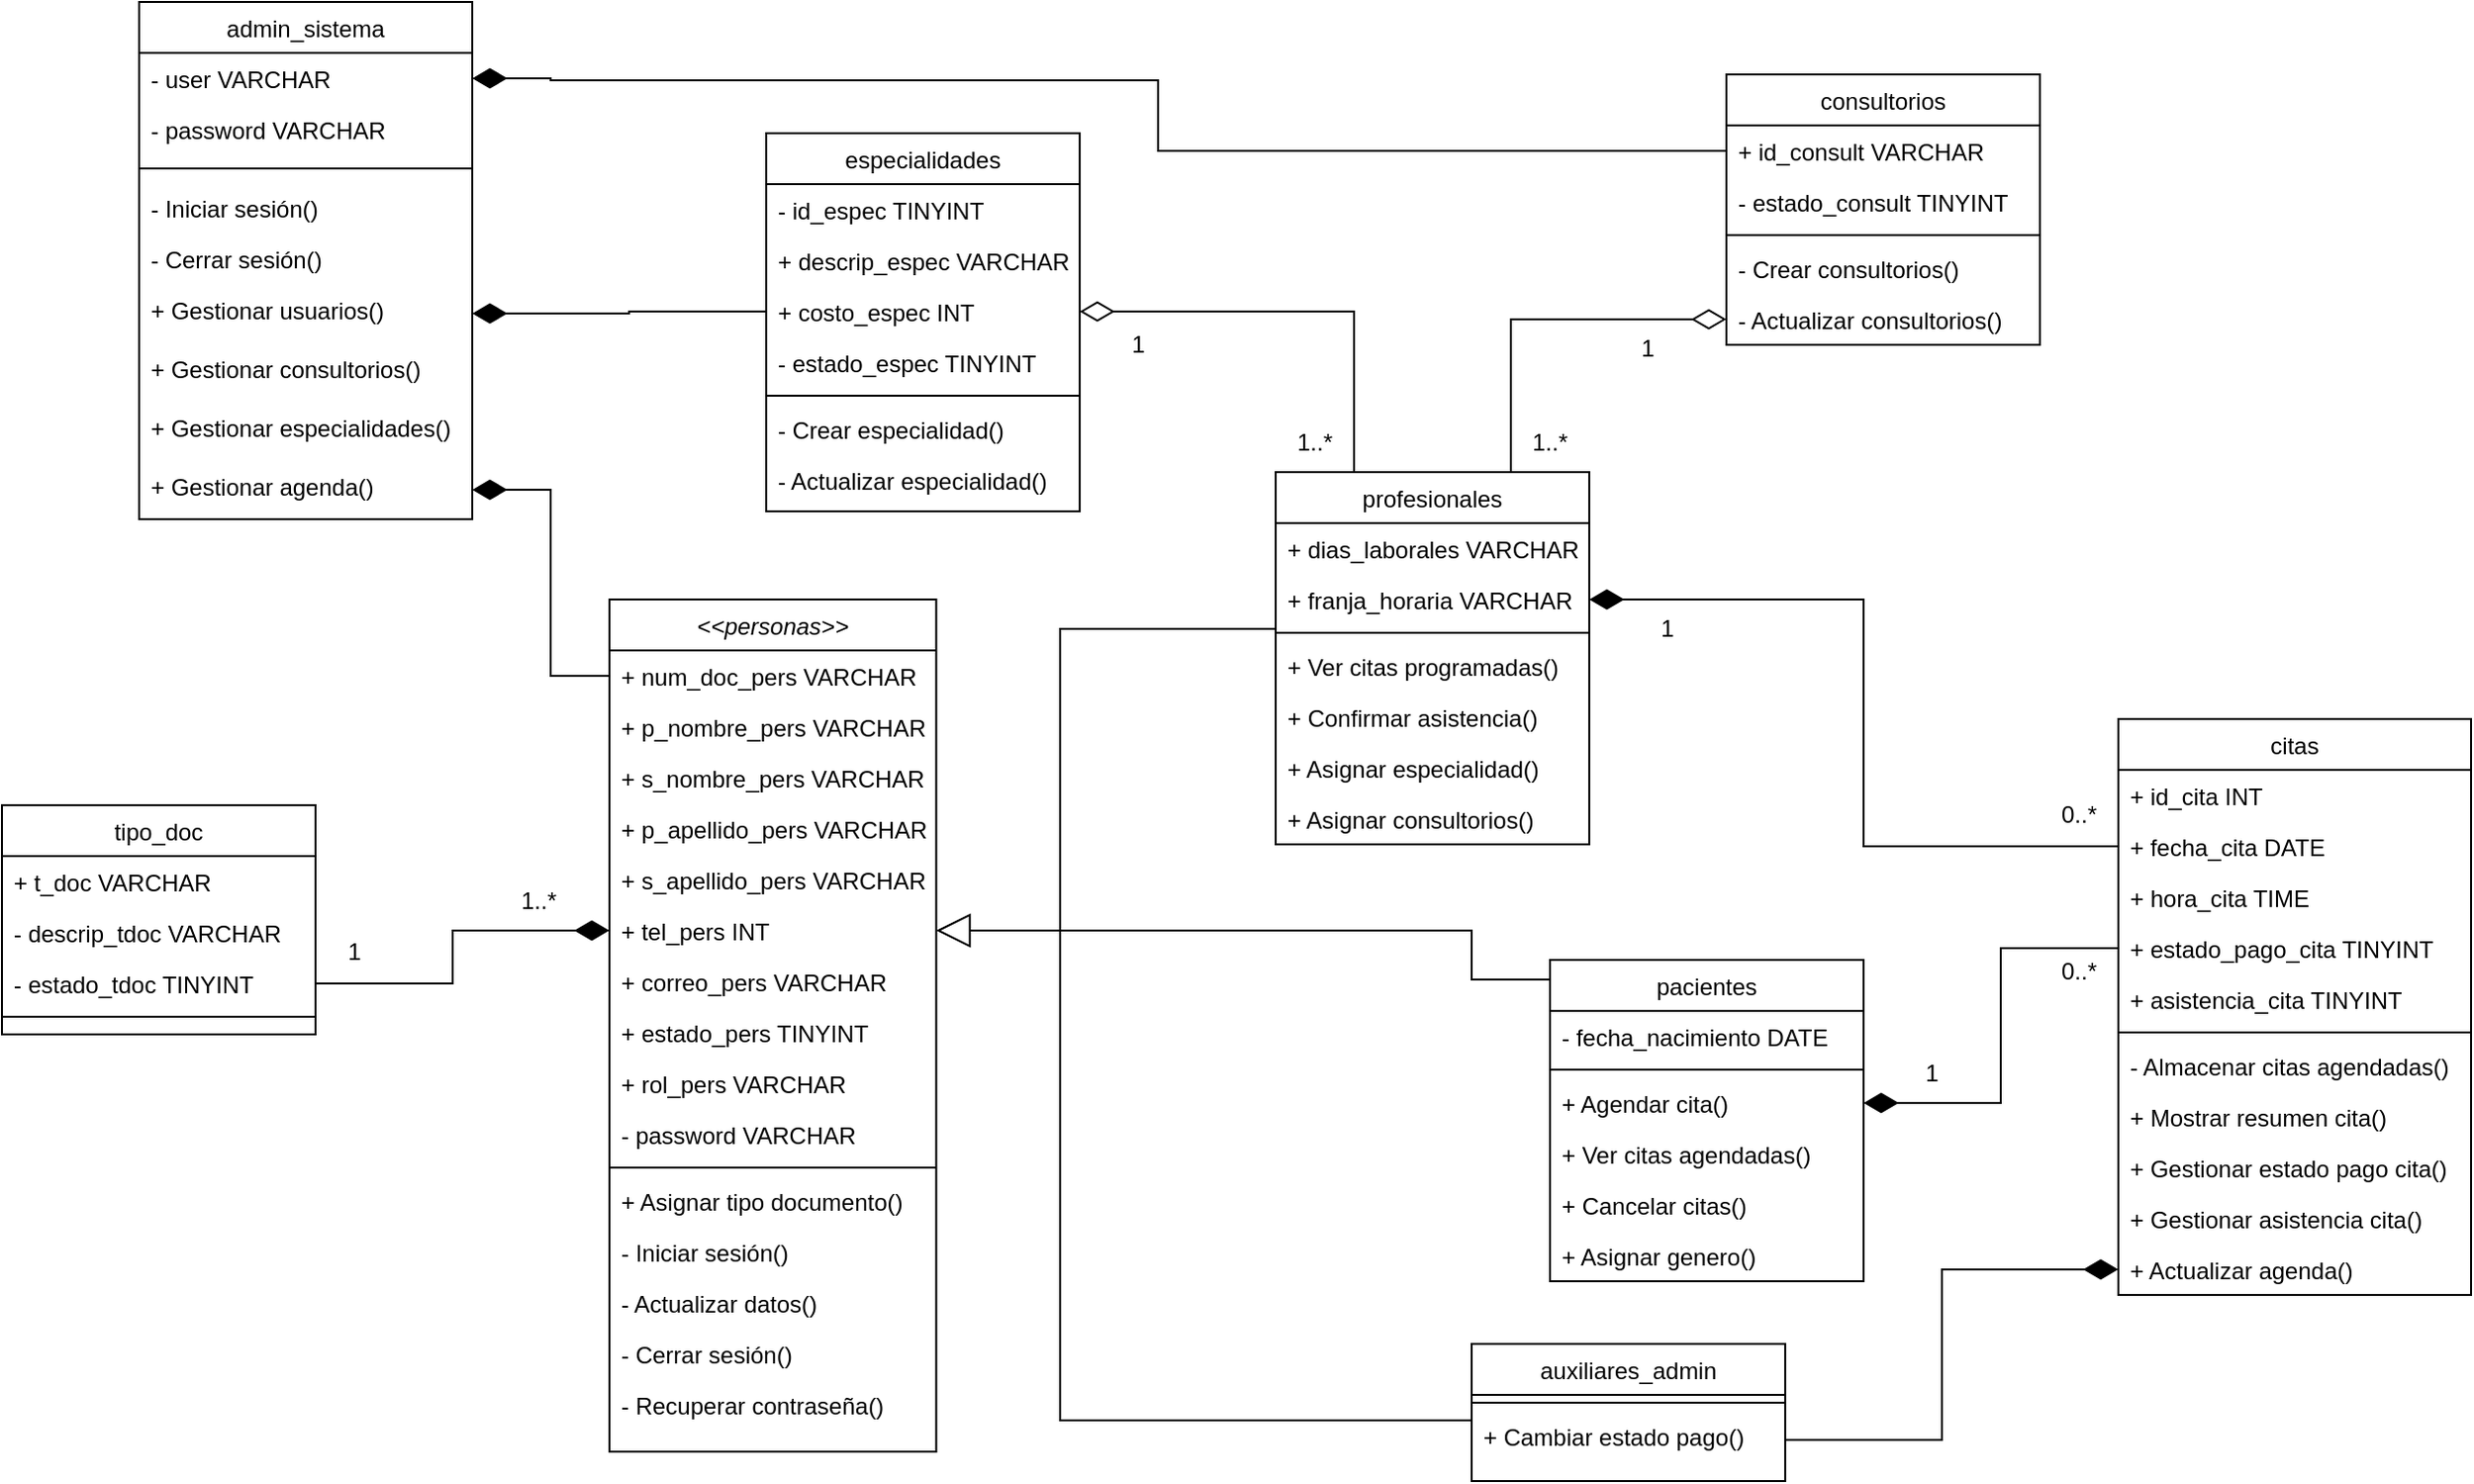 <mxfile version="17.4.0" type="device"><diagram id="C5RBs43oDa-KdzZeNtuy" name="Diagrama_Clases"><mxGraphModel dx="2713" dy="749" grid="1" gridSize="10" guides="1" tooltips="1" connect="1" arrows="1" fold="1" page="1" pageScale="1" pageWidth="827" pageHeight="1169" math="0" shadow="0"><root><mxCell id="WIyWlLk6GJQsqaUBKTNV-0"/><mxCell id="WIyWlLk6GJQsqaUBKTNV-1" parent="WIyWlLk6GJQsqaUBKTNV-0"/><mxCell id="EftPhWsuZxJrPPr9dS49-2" value="profesionales" style="swimlane;fontStyle=0;align=center;verticalAlign=top;childLayout=stackLayout;horizontal=1;startSize=26;horizontalStack=0;resizeParent=1;resizeLast=0;collapsible=1;marginBottom=0;rounded=0;shadow=0;strokeWidth=1;" parent="WIyWlLk6GJQsqaUBKTNV-1" vertex="1"><mxGeometry x="60" y="430" width="160" height="190" as="geometry"><mxRectangle x="230" y="140" width="160" height="26" as="alternateBounds"/></mxGeometry></mxCell><mxCell id="EftPhWsuZxJrPPr9dS49-3" value="+ dias_laborales VARCHAR" style="text;align=left;verticalAlign=top;spacingLeft=4;spacingRight=4;overflow=hidden;rotatable=0;points=[[0,0.5],[1,0.5]];portConstraint=eastwest;" parent="EftPhWsuZxJrPPr9dS49-2" vertex="1"><mxGeometry y="26" width="160" height="26" as="geometry"/></mxCell><mxCell id="EftPhWsuZxJrPPr9dS49-4" value="+ franja_horaria VARCHAR" style="text;align=left;verticalAlign=top;spacingLeft=4;spacingRight=4;overflow=hidden;rotatable=0;points=[[0,0.5],[1,0.5]];portConstraint=eastwest;rounded=0;shadow=0;html=0;" parent="EftPhWsuZxJrPPr9dS49-2" vertex="1"><mxGeometry y="52" width="160" height="26" as="geometry"/></mxCell><mxCell id="EftPhWsuZxJrPPr9dS49-5" value="" style="line;html=1;strokeWidth=1;align=left;verticalAlign=middle;spacingTop=-1;spacingLeft=3;spacingRight=3;rotatable=0;labelPosition=right;points=[];portConstraint=eastwest;" parent="EftPhWsuZxJrPPr9dS49-2" vertex="1"><mxGeometry y="78" width="160" height="8" as="geometry"/></mxCell><mxCell id="EftPhWsuZxJrPPr9dS49-6" value="+ Ver citas programadas()" style="text;align=left;verticalAlign=top;spacingLeft=4;spacingRight=4;overflow=hidden;rotatable=0;points=[[0,0.5],[1,0.5]];portConstraint=eastwest;" parent="EftPhWsuZxJrPPr9dS49-2" vertex="1"><mxGeometry y="86" width="160" height="26" as="geometry"/></mxCell><mxCell id="EftPhWsuZxJrPPr9dS49-7" value="+ Confirmar asistencia()" style="text;align=left;verticalAlign=top;spacingLeft=4;spacingRight=4;overflow=hidden;rotatable=0;points=[[0,0.5],[1,0.5]];portConstraint=eastwest;" parent="EftPhWsuZxJrPPr9dS49-2" vertex="1"><mxGeometry y="112" width="160" height="26" as="geometry"/></mxCell><mxCell id="93Tw1x10TC9zvdR7cR25-2" value="+ Asignar especialidad()" style="text;align=left;verticalAlign=top;spacingLeft=4;spacingRight=4;overflow=hidden;rotatable=0;points=[[0,0.5],[1,0.5]];portConstraint=eastwest;fontStyle=0" parent="EftPhWsuZxJrPPr9dS49-2" vertex="1"><mxGeometry y="138" width="160" height="26" as="geometry"/></mxCell><mxCell id="93Tw1x10TC9zvdR7cR25-24" value="+ Asignar consultorios()" style="text;align=left;verticalAlign=top;spacingLeft=4;spacingRight=4;overflow=hidden;rotatable=0;points=[[0,0.5],[1,0.5]];portConstraint=eastwest;fontStyle=0" parent="EftPhWsuZxJrPPr9dS49-2" vertex="1"><mxGeometry y="164" width="160" height="26" as="geometry"/></mxCell><mxCell id="EftPhWsuZxJrPPr9dS49-20" value="citas" style="swimlane;fontStyle=0;align=center;verticalAlign=top;childLayout=stackLayout;horizontal=1;startSize=26;horizontalStack=0;resizeParent=1;resizeLast=0;collapsible=1;marginBottom=0;rounded=0;shadow=0;strokeWidth=1;" parent="WIyWlLk6GJQsqaUBKTNV-1" vertex="1"><mxGeometry x="490" y="556" width="180" height="294" as="geometry"><mxRectangle x="550" y="140" width="160" height="26" as="alternateBounds"/></mxGeometry></mxCell><mxCell id="EftPhWsuZxJrPPr9dS49-21" value="+ id_cita INT" style="text;align=left;verticalAlign=top;spacingLeft=4;spacingRight=4;overflow=hidden;rotatable=0;points=[[0,0.5],[1,0.5]];portConstraint=eastwest;" parent="EftPhWsuZxJrPPr9dS49-20" vertex="1"><mxGeometry y="26" width="180" height="26" as="geometry"/></mxCell><mxCell id="EftPhWsuZxJrPPr9dS49-22" value="+ fecha_cita DATE" style="text;align=left;verticalAlign=top;spacingLeft=4;spacingRight=4;overflow=hidden;rotatable=0;points=[[0,0.5],[1,0.5]];portConstraint=eastwest;rounded=0;shadow=0;html=0;" parent="EftPhWsuZxJrPPr9dS49-20" vertex="1"><mxGeometry y="52" width="180" height="26" as="geometry"/></mxCell><mxCell id="EftPhWsuZxJrPPr9dS49-23" value="+ hora_cita TIME" style="text;align=left;verticalAlign=top;spacingLeft=4;spacingRight=4;overflow=hidden;rotatable=0;points=[[0,0.5],[1,0.5]];portConstraint=eastwest;rounded=0;shadow=0;html=0;" parent="EftPhWsuZxJrPPr9dS49-20" vertex="1"><mxGeometry y="78" width="180" height="26" as="geometry"/></mxCell><mxCell id="EftPhWsuZxJrPPr9dS49-24" value="+ estado_pago_cita TINYINT" style="text;align=left;verticalAlign=top;spacingLeft=4;spacingRight=4;overflow=hidden;rotatable=0;points=[[0,0.5],[1,0.5]];portConstraint=eastwest;rounded=0;shadow=0;html=0;" parent="EftPhWsuZxJrPPr9dS49-20" vertex="1"><mxGeometry y="104" width="180" height="26" as="geometry"/></mxCell><mxCell id="EftPhWsuZxJrPPr9dS49-25" value="+ asistencia_cita TINYINT" style="text;align=left;verticalAlign=top;spacingLeft=4;spacingRight=4;overflow=hidden;rotatable=0;points=[[0,0.5],[1,0.5]];portConstraint=eastwest;rounded=0;shadow=0;html=0;" parent="EftPhWsuZxJrPPr9dS49-20" vertex="1"><mxGeometry y="130" width="180" height="26" as="geometry"/></mxCell><mxCell id="EftPhWsuZxJrPPr9dS49-26" value="" style="line;html=1;strokeWidth=1;align=left;verticalAlign=middle;spacingTop=-1;spacingLeft=3;spacingRight=3;rotatable=0;labelPosition=right;points=[];portConstraint=eastwest;" parent="EftPhWsuZxJrPPr9dS49-20" vertex="1"><mxGeometry y="156" width="180" height="8" as="geometry"/></mxCell><mxCell id="93Tw1x10TC9zvdR7cR25-29" value="- Almacenar citas agendadas()" style="text;align=left;verticalAlign=top;spacingLeft=4;spacingRight=4;overflow=hidden;rotatable=0;points=[[0,0.5],[1,0.5]];portConstraint=eastwest;" parent="EftPhWsuZxJrPPr9dS49-20" vertex="1"><mxGeometry y="164" width="180" height="26" as="geometry"/></mxCell><mxCell id="EftPhWsuZxJrPPr9dS49-27" value="+ Mostrar resumen cita()" style="text;align=left;verticalAlign=top;spacingLeft=4;spacingRight=4;overflow=hidden;rotatable=0;points=[[0,0.5],[1,0.5]];portConstraint=eastwest;" parent="EftPhWsuZxJrPPr9dS49-20" vertex="1"><mxGeometry y="190" width="180" height="26" as="geometry"/></mxCell><mxCell id="EftPhWsuZxJrPPr9dS49-28" value="+ Gestionar estado pago cita()" style="text;align=left;verticalAlign=top;spacingLeft=4;spacingRight=4;overflow=hidden;rotatable=0;points=[[0,0.5],[1,0.5]];portConstraint=eastwest;" parent="EftPhWsuZxJrPPr9dS49-20" vertex="1"><mxGeometry y="216" width="180" height="26" as="geometry"/></mxCell><mxCell id="EftPhWsuZxJrPPr9dS49-29" value="+ Gestionar asistencia cita()" style="text;align=left;verticalAlign=top;spacingLeft=4;spacingRight=4;overflow=hidden;rotatable=0;points=[[0,0.5],[1,0.5]];portConstraint=eastwest;" parent="EftPhWsuZxJrPPr9dS49-20" vertex="1"><mxGeometry y="242" width="180" height="26" as="geometry"/></mxCell><mxCell id="EftPhWsuZxJrPPr9dS49-30" value="+ Actualizar agenda()" style="text;align=left;verticalAlign=top;spacingLeft=4;spacingRight=4;overflow=hidden;rotatable=0;points=[[0,0.5],[1,0.5]];portConstraint=eastwest;" parent="EftPhWsuZxJrPPr9dS49-20" vertex="1"><mxGeometry y="268" width="180" height="26" as="geometry"/></mxCell><mxCell id="EftPhWsuZxJrPPr9dS49-31" value="pacientes" style="swimlane;fontStyle=0;align=center;verticalAlign=top;childLayout=stackLayout;horizontal=1;startSize=26;horizontalStack=0;resizeParent=1;resizeLast=0;collapsible=1;marginBottom=0;rounded=0;shadow=0;strokeWidth=1;" parent="WIyWlLk6GJQsqaUBKTNV-1" vertex="1"><mxGeometry x="200" y="679" width="160" height="164" as="geometry"><mxRectangle x="230" y="140" width="160" height="26" as="alternateBounds"/></mxGeometry></mxCell><mxCell id="EftPhWsuZxJrPPr9dS49-32" value="- fecha_nacimiento DATE" style="text;align=left;verticalAlign=top;spacingLeft=4;spacingRight=4;overflow=hidden;rotatable=0;points=[[0,0.5],[1,0.5]];portConstraint=eastwest;" parent="EftPhWsuZxJrPPr9dS49-31" vertex="1"><mxGeometry y="26" width="160" height="26" as="geometry"/></mxCell><mxCell id="EftPhWsuZxJrPPr9dS49-33" value="" style="line;html=1;strokeWidth=1;align=left;verticalAlign=middle;spacingTop=-1;spacingLeft=3;spacingRight=3;rotatable=0;labelPosition=right;points=[];portConstraint=eastwest;" parent="EftPhWsuZxJrPPr9dS49-31" vertex="1"><mxGeometry y="52" width="160" height="8" as="geometry"/></mxCell><mxCell id="EftPhWsuZxJrPPr9dS49-34" value="+ Agendar cita()" style="text;align=left;verticalAlign=top;spacingLeft=4;spacingRight=4;overflow=hidden;rotatable=0;points=[[0,0.5],[1,0.5]];portConstraint=eastwest;" parent="EftPhWsuZxJrPPr9dS49-31" vertex="1"><mxGeometry y="60" width="160" height="26" as="geometry"/></mxCell><mxCell id="EftPhWsuZxJrPPr9dS49-35" value="+ Ver citas agendadas()" style="text;align=left;verticalAlign=top;spacingLeft=4;spacingRight=4;overflow=hidden;rotatable=0;points=[[0,0.5],[1,0.5]];portConstraint=eastwest;" parent="EftPhWsuZxJrPPr9dS49-31" vertex="1"><mxGeometry y="86" width="160" height="26" as="geometry"/></mxCell><mxCell id="93Tw1x10TC9zvdR7cR25-28" value="+ Cancelar citas()" style="text;align=left;verticalAlign=top;spacingLeft=4;spacingRight=4;overflow=hidden;rotatable=0;points=[[0,0.5],[1,0.5]];portConstraint=eastwest;" parent="EftPhWsuZxJrPPr9dS49-31" vertex="1"><mxGeometry y="112" width="160" height="26" as="geometry"/></mxCell><mxCell id="EftPhWsuZxJrPPr9dS49-19" value="+ Asignar genero()" style="text;align=left;verticalAlign=top;spacingLeft=4;spacingRight=4;overflow=hidden;rotatable=0;points=[[0,0.5],[1,0.5]];portConstraint=eastwest;" parent="EftPhWsuZxJrPPr9dS49-31" vertex="1"><mxGeometry y="138" width="160" height="26" as="geometry"/></mxCell><mxCell id="EftPhWsuZxJrPPr9dS49-36" value="consultorios" style="swimlane;fontStyle=0;align=center;verticalAlign=top;childLayout=stackLayout;horizontal=1;startSize=26;horizontalStack=0;resizeParent=1;resizeLast=0;collapsible=1;marginBottom=0;rounded=0;shadow=0;strokeWidth=1;" parent="WIyWlLk6GJQsqaUBKTNV-1" vertex="1"><mxGeometry x="290" y="227" width="160" height="138" as="geometry"><mxRectangle x="230" y="140" width="160" height="26" as="alternateBounds"/></mxGeometry></mxCell><mxCell id="EftPhWsuZxJrPPr9dS49-37" value="+ id_consult VARCHAR" style="text;align=left;verticalAlign=top;spacingLeft=4;spacingRight=4;overflow=hidden;rotatable=0;points=[[0,0.5],[1,0.5]];portConstraint=eastwest;" parent="EftPhWsuZxJrPPr9dS49-36" vertex="1"><mxGeometry y="26" width="160" height="26" as="geometry"/></mxCell><mxCell id="EftPhWsuZxJrPPr9dS49-38" value="- estado_consult TINYINT" style="text;align=left;verticalAlign=top;spacingLeft=4;spacingRight=4;overflow=hidden;rotatable=0;points=[[0,0.5],[1,0.5]];portConstraint=eastwest;" parent="EftPhWsuZxJrPPr9dS49-36" vertex="1"><mxGeometry y="52" width="160" height="26" as="geometry"/></mxCell><mxCell id="EftPhWsuZxJrPPr9dS49-39" value="" style="line;html=1;strokeWidth=1;align=left;verticalAlign=middle;spacingTop=-1;spacingLeft=3;spacingRight=3;rotatable=0;labelPosition=right;points=[];portConstraint=eastwest;" parent="EftPhWsuZxJrPPr9dS49-36" vertex="1"><mxGeometry y="78" width="160" height="8" as="geometry"/></mxCell><mxCell id="EftPhWsuZxJrPPr9dS49-40" value="- Crear consultorios()" style="text;align=left;verticalAlign=top;spacingLeft=4;spacingRight=4;overflow=hidden;rotatable=0;points=[[0,0.5],[1,0.5]];portConstraint=eastwest;" parent="EftPhWsuZxJrPPr9dS49-36" vertex="1"><mxGeometry y="86" width="160" height="26" as="geometry"/></mxCell><mxCell id="EftPhWsuZxJrPPr9dS49-41" value="- Actualizar consultorios()" style="text;align=left;verticalAlign=top;spacingLeft=4;spacingRight=4;overflow=hidden;rotatable=0;points=[[0,0.5],[1,0.5]];portConstraint=eastwest;" parent="EftPhWsuZxJrPPr9dS49-36" vertex="1"><mxGeometry y="112" width="160" height="26" as="geometry"/></mxCell><mxCell id="93Tw1x10TC9zvdR7cR25-4" style="edgeStyle=orthogonalEdgeStyle;rounded=0;orthogonalLoop=1;jettySize=auto;html=1;entryX=0;entryY=0.5;entryDx=0;entryDy=0;startArrow=diamondThin;startFill=1;endArrow=none;endFill=0;startSize=15;endSize=15;sourcePerimeterSpacing=0;targetPerimeterSpacing=0;exitX=1;exitY=0.5;exitDx=0;exitDy=0;" parent="WIyWlLk6GJQsqaUBKTNV-1" source="EftPhWsuZxJrPPr9dS49-43" target="EftPhWsuZxJrPPr9dS49-37" edge="1"><mxGeometry relative="1" as="geometry"><Array as="points"><mxPoint x="-310" y="229"/><mxPoint y="230"/><mxPoint y="266"/></Array></mxGeometry></mxCell><mxCell id="EftPhWsuZxJrPPr9dS49-42" value="admin_sistema" style="swimlane;fontStyle=0;align=center;verticalAlign=top;childLayout=stackLayout;horizontal=1;startSize=26;horizontalStack=0;resizeParent=1;resizeLast=0;collapsible=1;marginBottom=0;rounded=0;shadow=0;strokeWidth=1;" parent="WIyWlLk6GJQsqaUBKTNV-1" vertex="1"><mxGeometry x="-520" y="190" width="170" height="264" as="geometry"><mxRectangle x="340" y="380" width="170" height="26" as="alternateBounds"/></mxGeometry></mxCell><mxCell id="EftPhWsuZxJrPPr9dS49-43" value="- user VARCHAR" style="text;align=left;verticalAlign=top;spacingLeft=4;spacingRight=4;overflow=hidden;rotatable=0;points=[[0,0.5],[1,0.5]];portConstraint=eastwest;" parent="EftPhWsuZxJrPPr9dS49-42" vertex="1"><mxGeometry y="26" width="170" height="26" as="geometry"/></mxCell><mxCell id="EftPhWsuZxJrPPr9dS49-44" value="- password VARCHAR" style="text;align=left;verticalAlign=top;spacingLeft=4;spacingRight=4;overflow=hidden;rotatable=0;points=[[0,0.5],[1,0.5]];portConstraint=eastwest;" parent="EftPhWsuZxJrPPr9dS49-42" vertex="1"><mxGeometry y="52" width="170" height="26" as="geometry"/></mxCell><mxCell id="EftPhWsuZxJrPPr9dS49-45" value="" style="line;html=1;strokeWidth=1;align=left;verticalAlign=middle;spacingTop=-1;spacingLeft=3;spacingRight=3;rotatable=0;labelPosition=right;points=[];portConstraint=eastwest;" parent="EftPhWsuZxJrPPr9dS49-42" vertex="1"><mxGeometry y="78" width="170" height="14" as="geometry"/></mxCell><mxCell id="93Tw1x10TC9zvdR7cR25-26" value="- Iniciar sesión()" style="text;align=left;verticalAlign=top;spacingLeft=4;spacingRight=4;overflow=hidden;rotatable=0;points=[[0,0.5],[1,0.5]];portConstraint=eastwest;" parent="EftPhWsuZxJrPPr9dS49-42" vertex="1"><mxGeometry y="92" width="170" height="26" as="geometry"/></mxCell><mxCell id="93Tw1x10TC9zvdR7cR25-27" value="- Cerrar sesión()" style="text;align=left;verticalAlign=top;spacingLeft=4;spacingRight=4;overflow=hidden;rotatable=0;points=[[0,0.5],[1,0.5]];portConstraint=eastwest;" parent="EftPhWsuZxJrPPr9dS49-42" vertex="1"><mxGeometry y="118" width="170" height="26" as="geometry"/></mxCell><mxCell id="EftPhWsuZxJrPPr9dS49-46" value="+ Gestionar usuarios()" style="text;align=left;verticalAlign=top;spacingLeft=4;spacingRight=4;overflow=hidden;rotatable=0;points=[[0,0.5],[1,0.5]];portConstraint=eastwest;" parent="EftPhWsuZxJrPPr9dS49-42" vertex="1"><mxGeometry y="144" width="170" height="30" as="geometry"/></mxCell><mxCell id="EftPhWsuZxJrPPr9dS49-47" value="+ Gestionar consultorios()" style="text;align=left;verticalAlign=top;spacingLeft=4;spacingRight=4;overflow=hidden;rotatable=0;points=[[0,0.5],[1,0.5]];portConstraint=eastwest;" parent="EftPhWsuZxJrPPr9dS49-42" vertex="1"><mxGeometry y="174" width="170" height="30" as="geometry"/></mxCell><mxCell id="EftPhWsuZxJrPPr9dS49-48" value="+ Gestionar especialidades()" style="text;align=left;verticalAlign=top;spacingLeft=4;spacingRight=4;overflow=hidden;rotatable=0;points=[[0,0.5],[1,0.5]];portConstraint=eastwest;" parent="EftPhWsuZxJrPPr9dS49-42" vertex="1"><mxGeometry y="204" width="170" height="30" as="geometry"/></mxCell><mxCell id="EftPhWsuZxJrPPr9dS49-49" value="+ Gestionar agenda()" style="text;align=left;verticalAlign=top;spacingLeft=4;spacingRight=4;overflow=hidden;rotatable=0;points=[[0,0.5],[1,0.5]];portConstraint=eastwest;" parent="EftPhWsuZxJrPPr9dS49-42" vertex="1"><mxGeometry y="234" width="170" height="30" as="geometry"/></mxCell><mxCell id="EftPhWsuZxJrPPr9dS49-50" value="&lt;&lt;personas&gt;&gt;" style="swimlane;fontStyle=2;align=center;verticalAlign=top;childLayout=stackLayout;horizontal=1;startSize=26;horizontalStack=0;resizeParent=1;resizeLast=0;collapsible=1;marginBottom=0;rounded=0;shadow=0;strokeWidth=1;" parent="WIyWlLk6GJQsqaUBKTNV-1" vertex="1"><mxGeometry x="-280" y="495" width="166.76" height="435" as="geometry"><mxRectangle x="550" y="140" width="160" height="26" as="alternateBounds"/></mxGeometry></mxCell><mxCell id="EftPhWsuZxJrPPr9dS49-51" value="+ num_doc_pers VARCHAR" style="text;align=left;verticalAlign=top;spacingLeft=4;spacingRight=4;overflow=hidden;rotatable=0;points=[[0,0.5],[1,0.5]];portConstraint=eastwest;" parent="EftPhWsuZxJrPPr9dS49-50" vertex="1"><mxGeometry y="26" width="166.76" height="26" as="geometry"/></mxCell><mxCell id="EftPhWsuZxJrPPr9dS49-52" value="+ p_nombre_pers VARCHAR" style="text;align=left;verticalAlign=top;spacingLeft=4;spacingRight=4;overflow=hidden;rotatable=0;points=[[0,0.5],[1,0.5]];portConstraint=eastwest;rounded=0;shadow=0;html=0;" parent="EftPhWsuZxJrPPr9dS49-50" vertex="1"><mxGeometry y="52" width="166.76" height="26" as="geometry"/></mxCell><mxCell id="EftPhWsuZxJrPPr9dS49-53" value="+ s_nombre_pers VARCHAR" style="text;align=left;verticalAlign=top;spacingLeft=4;spacingRight=4;overflow=hidden;rotatable=0;points=[[0,0.5],[1,0.5]];portConstraint=eastwest;rounded=0;shadow=0;html=0;" parent="EftPhWsuZxJrPPr9dS49-50" vertex="1"><mxGeometry y="78" width="166.76" height="26" as="geometry"/></mxCell><mxCell id="EftPhWsuZxJrPPr9dS49-54" value="+ p_apellido_pers VARCHAR" style="text;align=left;verticalAlign=top;spacingLeft=4;spacingRight=4;overflow=hidden;rotatable=0;points=[[0,0.5],[1,0.5]];portConstraint=eastwest;rounded=0;shadow=0;html=0;" parent="EftPhWsuZxJrPPr9dS49-50" vertex="1"><mxGeometry y="104" width="166.76" height="26" as="geometry"/></mxCell><mxCell id="EftPhWsuZxJrPPr9dS49-55" value="+ s_apellido_pers VARCHAR" style="text;align=left;verticalAlign=top;spacingLeft=4;spacingRight=4;overflow=hidden;rotatable=0;points=[[0,0.5],[1,0.5]];portConstraint=eastwest;rounded=0;shadow=0;html=0;" parent="EftPhWsuZxJrPPr9dS49-50" vertex="1"><mxGeometry y="130" width="166.76" height="26" as="geometry"/></mxCell><mxCell id="EftPhWsuZxJrPPr9dS49-56" value="+ tel_pers INT" style="text;align=left;verticalAlign=top;spacingLeft=4;spacingRight=4;overflow=hidden;rotatable=0;points=[[0,0.5],[1,0.5]];portConstraint=eastwest;rounded=0;shadow=0;html=0;" parent="EftPhWsuZxJrPPr9dS49-50" vertex="1"><mxGeometry y="156" width="166.76" height="26" as="geometry"/></mxCell><mxCell id="EftPhWsuZxJrPPr9dS49-57" value="+ correo_pers VARCHAR" style="text;align=left;verticalAlign=top;spacingLeft=4;spacingRight=4;overflow=hidden;rotatable=0;points=[[0,0.5],[1,0.5]];portConstraint=eastwest;rounded=0;shadow=0;html=0;" parent="EftPhWsuZxJrPPr9dS49-50" vertex="1"><mxGeometry y="182" width="166.76" height="26" as="geometry"/></mxCell><mxCell id="EftPhWsuZxJrPPr9dS49-58" value="+ estado_pers TINYINT" style="text;align=left;verticalAlign=top;spacingLeft=4;spacingRight=4;overflow=hidden;rotatable=0;points=[[0,0.5],[1,0.5]];portConstraint=eastwest;rounded=0;shadow=0;html=0;" parent="EftPhWsuZxJrPPr9dS49-50" vertex="1"><mxGeometry y="208" width="166.76" height="26" as="geometry"/></mxCell><mxCell id="EftPhWsuZxJrPPr9dS49-59" value="+ rol_pers VARCHAR" style="text;align=left;verticalAlign=top;spacingLeft=4;spacingRight=4;overflow=hidden;rotatable=0;points=[[0,0.5],[1,0.5]];portConstraint=eastwest;rounded=0;shadow=0;html=0;" parent="EftPhWsuZxJrPPr9dS49-50" vertex="1"><mxGeometry y="234" width="166.76" height="26" as="geometry"/></mxCell><mxCell id="EftPhWsuZxJrPPr9dS49-60" value="- password VARCHAR" style="text;align=left;verticalAlign=top;spacingLeft=4;spacingRight=4;overflow=hidden;rotatable=0;points=[[0,0.5],[1,0.5]];portConstraint=eastwest;rounded=0;shadow=0;html=0;" parent="EftPhWsuZxJrPPr9dS49-50" vertex="1"><mxGeometry y="260" width="166.76" height="26" as="geometry"/></mxCell><mxCell id="EftPhWsuZxJrPPr9dS49-61" value="" style="line;html=1;strokeWidth=1;align=left;verticalAlign=middle;spacingTop=-1;spacingLeft=3;spacingRight=3;rotatable=0;labelPosition=right;points=[];portConstraint=eastwest;" parent="EftPhWsuZxJrPPr9dS49-50" vertex="1"><mxGeometry y="286" width="166.76" height="8" as="geometry"/></mxCell><mxCell id="EftPhWsuZxJrPPr9dS49-70" value="+ Asignar tipo documento()" style="text;align=left;verticalAlign=top;spacingLeft=4;spacingRight=4;overflow=hidden;rotatable=0;points=[[0,0.5],[1,0.5]];portConstraint=eastwest;" parent="EftPhWsuZxJrPPr9dS49-50" vertex="1"><mxGeometry y="294" width="166.76" height="26" as="geometry"/></mxCell><mxCell id="EftPhWsuZxJrPPr9dS49-62" value="- Iniciar sesión()" style="text;align=left;verticalAlign=top;spacingLeft=4;spacingRight=4;overflow=hidden;rotatable=0;points=[[0,0.5],[1,0.5]];portConstraint=eastwest;" parent="EftPhWsuZxJrPPr9dS49-50" vertex="1"><mxGeometry y="320" width="166.76" height="26" as="geometry"/></mxCell><mxCell id="EftPhWsuZxJrPPr9dS49-63" value="- Actualizar datos()" style="text;align=left;verticalAlign=top;spacingLeft=4;spacingRight=4;overflow=hidden;rotatable=0;points=[[0,0.5],[1,0.5]];portConstraint=eastwest;" parent="EftPhWsuZxJrPPr9dS49-50" vertex="1"><mxGeometry y="346" width="166.76" height="26" as="geometry"/></mxCell><mxCell id="EftPhWsuZxJrPPr9dS49-64" value="- Cerrar sesión()" style="text;align=left;verticalAlign=top;spacingLeft=4;spacingRight=4;overflow=hidden;rotatable=0;points=[[0,0.5],[1,0.5]];portConstraint=eastwest;" parent="EftPhWsuZxJrPPr9dS49-50" vertex="1"><mxGeometry y="372" width="166.76" height="26" as="geometry"/></mxCell><mxCell id="93Tw1x10TC9zvdR7cR25-25" value="- Recuperar contraseña()" style="text;align=left;verticalAlign=top;spacingLeft=4;spacingRight=4;overflow=hidden;rotatable=0;points=[[0,0.5],[1,0.5]];portConstraint=eastwest;" parent="EftPhWsuZxJrPPr9dS49-50" vertex="1"><mxGeometry y="398" width="166.76" height="26" as="geometry"/></mxCell><mxCell id="EftPhWsuZxJrPPr9dS49-65" value="tipo_doc" style="swimlane;fontStyle=0;align=center;verticalAlign=top;childLayout=stackLayout;horizontal=1;startSize=26;horizontalStack=0;resizeParent=1;resizeLast=0;collapsible=1;marginBottom=0;rounded=0;shadow=0;strokeWidth=1;" parent="WIyWlLk6GJQsqaUBKTNV-1" vertex="1"><mxGeometry x="-590" y="600" width="160" height="117" as="geometry"><mxRectangle x="230" y="140" width="160" height="26" as="alternateBounds"/></mxGeometry></mxCell><mxCell id="EftPhWsuZxJrPPr9dS49-66" value="+ t_doc VARCHAR" style="text;align=left;verticalAlign=top;spacingLeft=4;spacingRight=4;overflow=hidden;rotatable=0;points=[[0,0.5],[1,0.5]];portConstraint=eastwest;" parent="EftPhWsuZxJrPPr9dS49-65" vertex="1"><mxGeometry y="26" width="160" height="26" as="geometry"/></mxCell><mxCell id="EftPhWsuZxJrPPr9dS49-67" value="- descrip_tdoc VARCHAR" style="text;align=left;verticalAlign=top;spacingLeft=4;spacingRight=4;overflow=hidden;rotatable=0;points=[[0,0.5],[1,0.5]];portConstraint=eastwest;rounded=0;shadow=0;html=0;" parent="EftPhWsuZxJrPPr9dS49-65" vertex="1"><mxGeometry y="52" width="160" height="26" as="geometry"/></mxCell><mxCell id="EftPhWsuZxJrPPr9dS49-68" value="- estado_tdoc TINYINT" style="text;align=left;verticalAlign=top;spacingLeft=4;spacingRight=4;overflow=hidden;rotatable=0;points=[[0,0.5],[1,0.5]];portConstraint=eastwest;rounded=0;shadow=0;html=0;" parent="EftPhWsuZxJrPPr9dS49-65" vertex="1"><mxGeometry y="78" width="160" height="26" as="geometry"/></mxCell><mxCell id="EftPhWsuZxJrPPr9dS49-69" value="" style="line;html=1;strokeWidth=1;align=left;verticalAlign=middle;spacingTop=-1;spacingLeft=3;spacingRight=3;rotatable=0;labelPosition=right;points=[];portConstraint=eastwest;" parent="EftPhWsuZxJrPPr9dS49-65" vertex="1"><mxGeometry y="104" width="160" height="8" as="geometry"/></mxCell><mxCell id="EftPhWsuZxJrPPr9dS49-71" value="auxiliares_admin" style="swimlane;fontStyle=0;align=center;verticalAlign=top;childLayout=stackLayout;horizontal=1;startSize=26;horizontalStack=0;resizeParent=1;resizeLast=0;collapsible=1;marginBottom=0;rounded=0;shadow=0;strokeWidth=1;" parent="WIyWlLk6GJQsqaUBKTNV-1" vertex="1"><mxGeometry x="160" y="875" width="160" height="70" as="geometry"><mxRectangle x="340" y="380" width="170" height="26" as="alternateBounds"/></mxGeometry></mxCell><mxCell id="EftPhWsuZxJrPPr9dS49-72" value="" style="line;html=1;strokeWidth=1;align=left;verticalAlign=middle;spacingTop=-1;spacingLeft=3;spacingRight=3;rotatable=0;labelPosition=right;points=[];portConstraint=eastwest;" parent="EftPhWsuZxJrPPr9dS49-71" vertex="1"><mxGeometry y="26" width="160" height="8" as="geometry"/></mxCell><mxCell id="EftPhWsuZxJrPPr9dS49-73" value="+ Cambiar estado pago()" style="text;align=left;verticalAlign=top;spacingLeft=4;spacingRight=4;overflow=hidden;rotatable=0;points=[[0,0.5],[1,0.5]];portConstraint=eastwest;" parent="EftPhWsuZxJrPPr9dS49-71" vertex="1"><mxGeometry y="34" width="160" height="30" as="geometry"/></mxCell><mxCell id="EftPhWsuZxJrPPr9dS49-74" style="edgeStyle=orthogonalEdgeStyle;rounded=0;orthogonalLoop=1;jettySize=auto;html=1;endArrow=none;endFill=0;strokeWidth=1;endSize=15;exitX=0;exitY=-0.154;exitDx=0;exitDy=0;exitPerimeter=0;targetPerimeterSpacing=0;sourcePerimeterSpacing=0;" parent="WIyWlLk6GJQsqaUBKTNV-1" source="EftPhWsuZxJrPPr9dS49-6" edge="1"><mxGeometry relative="1" as="geometry"><mxPoint x="170" y="595" as="sourcePoint"/><Array as="points"><mxPoint x="60" y="510"/><mxPoint x="-50" y="510"/></Array><mxPoint x="-50" y="670" as="targetPoint"/></mxGeometry></mxCell><mxCell id="EftPhWsuZxJrPPr9dS49-75" style="edgeStyle=orthogonalEdgeStyle;rounded=0;orthogonalLoop=1;jettySize=auto;html=1;entryX=1;entryY=0.5;entryDx=0;entryDy=0;endArrow=block;endFill=0;strokeWidth=1;endSize=15;exitX=0;exitY=0.088;exitDx=0;exitDy=0;exitPerimeter=0;" parent="WIyWlLk6GJQsqaUBKTNV-1" source="EftPhWsuZxJrPPr9dS49-31" target="EftPhWsuZxJrPPr9dS49-56" edge="1"><mxGeometry relative="1" as="geometry"><mxPoint x="190" y="715" as="sourcePoint"/><mxPoint x="-173.24" y="668" as="targetPoint"/><Array as="points"><mxPoint x="160" y="689"/><mxPoint x="160" y="664"/></Array></mxGeometry></mxCell><mxCell id="EftPhWsuZxJrPPr9dS49-76" style="edgeStyle=orthogonalEdgeStyle;rounded=0;orthogonalLoop=1;jettySize=auto;html=1;endArrow=none;endFill=0;endSize=15;strokeWidth=1;" parent="WIyWlLk6GJQsqaUBKTNV-1" source="EftPhWsuZxJrPPr9dS49-73" edge="1"><mxGeometry relative="1" as="geometry"><Array as="points"><mxPoint x="-50" y="914"/><mxPoint x="-50" y="770"/></Array><mxPoint x="-50" y="670" as="targetPoint"/></mxGeometry></mxCell><mxCell id="EftPhWsuZxJrPPr9dS49-81" style="edgeStyle=orthogonalEdgeStyle;rounded=0;orthogonalLoop=1;jettySize=auto;html=1;entryX=1;entryY=0.5;entryDx=0;entryDy=0;endArrow=none;endFill=0;endSize=15;strokeWidth=1;startArrow=diamondThin;startFill=1;startSize=15;" parent="WIyWlLk6GJQsqaUBKTNV-1" source="EftPhWsuZxJrPPr9dS49-30" target="EftPhWsuZxJrPPr9dS49-73" edge="1"><mxGeometry relative="1" as="geometry"/></mxCell><mxCell id="EftPhWsuZxJrPPr9dS49-82" style="edgeStyle=orthogonalEdgeStyle;rounded=0;orthogonalLoop=1;jettySize=auto;html=1;entryX=0;entryY=0.5;entryDx=0;entryDy=0;endArrow=diamondThin;endFill=1;endSize=15;startArrow=none;startFill=0;startSize=15;" parent="WIyWlLk6GJQsqaUBKTNV-1" source="EftPhWsuZxJrPPr9dS49-68" target="EftPhWsuZxJrPPr9dS49-56" edge="1"><mxGeometry relative="1" as="geometry"/></mxCell><mxCell id="EftPhWsuZxJrPPr9dS49-83" style="edgeStyle=orthogonalEdgeStyle;rounded=0;orthogonalLoop=1;jettySize=auto;html=1;entryX=0;entryY=0.5;entryDx=0;entryDy=0;endArrow=none;endFill=0;endSize=15;startArrow=diamondThin;startFill=1;targetPerimeterSpacing=0;startSize=15;" parent="WIyWlLk6GJQsqaUBKTNV-1" source="EftPhWsuZxJrPPr9dS49-4" target="EftPhWsuZxJrPPr9dS49-22" edge="1"><mxGeometry relative="1" as="geometry"/></mxCell><mxCell id="EftPhWsuZxJrPPr9dS49-84" style="edgeStyle=orthogonalEdgeStyle;rounded=0;orthogonalLoop=1;jettySize=auto;html=1;entryX=0;entryY=0.5;entryDx=0;entryDy=0;endArrow=none;endFill=0;endSize=15;startArrow=diamondThin;startFill=1;startSize=15;" parent="WIyWlLk6GJQsqaUBKTNV-1" source="EftPhWsuZxJrPPr9dS49-34" target="EftPhWsuZxJrPPr9dS49-24" edge="1"><mxGeometry relative="1" as="geometry"/></mxCell><mxCell id="93Tw1x10TC9zvdR7cR25-6" style="edgeStyle=orthogonalEdgeStyle;rounded=0;orthogonalLoop=1;jettySize=auto;html=1;entryX=0;entryY=0.5;entryDx=0;entryDy=0;startArrow=diamondThin;startFill=1;endArrow=none;endFill=0;startSize=15;endSize=15;sourcePerimeterSpacing=0;targetPerimeterSpacing=0;exitX=1;exitY=0.5;exitDx=0;exitDy=0;" parent="WIyWlLk6GJQsqaUBKTNV-1" source="EftPhWsuZxJrPPr9dS49-46" target="EftPhWsuZxJrPPr9dS49-11" edge="1"><mxGeometry relative="1" as="geometry"/></mxCell><mxCell id="93Tw1x10TC9zvdR7cR25-7" style="edgeStyle=orthogonalEdgeStyle;rounded=0;orthogonalLoop=1;jettySize=auto;html=1;entryX=0.75;entryY=0;entryDx=0;entryDy=0;startArrow=diamondThin;startFill=0;endArrow=none;endFill=0;startSize=15;endSize=15;sourcePerimeterSpacing=0;targetPerimeterSpacing=0;" parent="WIyWlLk6GJQsqaUBKTNV-1" source="EftPhWsuZxJrPPr9dS49-41" target="EftPhWsuZxJrPPr9dS49-2" edge="1"><mxGeometry relative="1" as="geometry"/></mxCell><mxCell id="93Tw1x10TC9zvdR7cR25-8" style="edgeStyle=orthogonalEdgeStyle;rounded=0;orthogonalLoop=1;jettySize=auto;html=1;startArrow=diamondThin;startFill=0;endArrow=none;endFill=0;startSize=15;endSize=15;sourcePerimeterSpacing=0;targetPerimeterSpacing=0;entryX=0.25;entryY=0;entryDx=0;entryDy=0;" parent="WIyWlLk6GJQsqaUBKTNV-1" source="EftPhWsuZxJrPPr9dS49-11" target="EftPhWsuZxJrPPr9dS49-2" edge="1"><mxGeometry relative="1" as="geometry"><mxPoint x="60" y="360" as="targetPoint"/></mxGeometry></mxCell><mxCell id="EftPhWsuZxJrPPr9dS49-8" value="especialidades" style="swimlane;fontStyle=0;align=center;verticalAlign=top;childLayout=stackLayout;horizontal=1;startSize=26;horizontalStack=0;resizeParent=1;resizeLast=0;collapsible=1;marginBottom=0;rounded=0;shadow=0;strokeWidth=1;" parent="WIyWlLk6GJQsqaUBKTNV-1" vertex="1"><mxGeometry x="-200" y="257" width="160" height="193" as="geometry"><mxRectangle x="130" y="380" width="160" height="26" as="alternateBounds"/></mxGeometry></mxCell><mxCell id="EftPhWsuZxJrPPr9dS49-9" value="- id_espec TINYINT" style="text;align=left;verticalAlign=top;spacingLeft=4;spacingRight=4;overflow=hidden;rotatable=0;points=[[0,0.5],[1,0.5]];portConstraint=eastwest;" parent="EftPhWsuZxJrPPr9dS49-8" vertex="1"><mxGeometry y="26" width="160" height="26" as="geometry"/></mxCell><mxCell id="EftPhWsuZxJrPPr9dS49-10" value="+ descrip_espec VARCHAR" style="text;align=left;verticalAlign=top;spacingLeft=4;spacingRight=4;overflow=hidden;rotatable=0;points=[[0,0.5],[1,0.5]];portConstraint=eastwest;rounded=0;shadow=0;html=0;" parent="EftPhWsuZxJrPPr9dS49-8" vertex="1"><mxGeometry y="52" width="160" height="26" as="geometry"/></mxCell><mxCell id="EftPhWsuZxJrPPr9dS49-11" value="+ costo_espec INT" style="text;align=left;verticalAlign=top;spacingLeft=4;spacingRight=4;overflow=hidden;rotatable=0;points=[[0,0.5],[1,0.5]];portConstraint=eastwest;rounded=0;shadow=0;html=0;" parent="EftPhWsuZxJrPPr9dS49-8" vertex="1"><mxGeometry y="78" width="160" height="26" as="geometry"/></mxCell><mxCell id="EftPhWsuZxJrPPr9dS49-12" value="- estado_espec TINYINT" style="text;align=left;verticalAlign=top;spacingLeft=4;spacingRight=4;overflow=hidden;rotatable=0;points=[[0,0.5],[1,0.5]];portConstraint=eastwest;rounded=0;shadow=0;html=0;" parent="EftPhWsuZxJrPPr9dS49-8" vertex="1"><mxGeometry y="104" width="160" height="26" as="geometry"/></mxCell><mxCell id="EftPhWsuZxJrPPr9dS49-13" value="" style="line;html=1;strokeWidth=1;align=left;verticalAlign=middle;spacingTop=-1;spacingLeft=3;spacingRight=3;rotatable=0;labelPosition=right;points=[];portConstraint=eastwest;" parent="EftPhWsuZxJrPPr9dS49-8" vertex="1"><mxGeometry y="130" width="160" height="8" as="geometry"/></mxCell><mxCell id="EftPhWsuZxJrPPr9dS49-14" value="- Crear especialidad()" style="text;align=left;verticalAlign=top;spacingLeft=4;spacingRight=4;overflow=hidden;rotatable=0;points=[[0,0.5],[1,0.5]];portConstraint=eastwest;fontStyle=0" parent="EftPhWsuZxJrPPr9dS49-8" vertex="1"><mxGeometry y="138" width="160" height="26" as="geometry"/></mxCell><mxCell id="93Tw1x10TC9zvdR7cR25-1" value="- Actualizar especialidad()" style="text;align=left;verticalAlign=top;spacingLeft=4;spacingRight=4;overflow=hidden;rotatable=0;points=[[0,0.5],[1,0.5]];portConstraint=eastwest;fontStyle=0" parent="EftPhWsuZxJrPPr9dS49-8" vertex="1"><mxGeometry y="164" width="160" height="26" as="geometry"/></mxCell><mxCell id="93Tw1x10TC9zvdR7cR25-10" style="edgeStyle=orthogonalEdgeStyle;rounded=0;orthogonalLoop=1;jettySize=auto;html=1;entryX=0;entryY=0.5;entryDx=0;entryDy=0;startArrow=diamondThin;startFill=1;endArrow=none;endFill=0;startSize=15;endSize=15;sourcePerimeterSpacing=0;targetPerimeterSpacing=0;" parent="WIyWlLk6GJQsqaUBKTNV-1" source="EftPhWsuZxJrPPr9dS49-49" target="EftPhWsuZxJrPPr9dS49-51" edge="1"><mxGeometry relative="1" as="geometry"/></mxCell><mxCell id="93Tw1x10TC9zvdR7cR25-30" value="1" style="text;html=1;strokeColor=none;fillColor=none;align=center;verticalAlign=middle;whiteSpace=wrap;rounded=0;" parent="WIyWlLk6GJQsqaUBKTNV-1" vertex="1"><mxGeometry x="-30" y="350" width="40" height="30" as="geometry"/></mxCell><mxCell id="93Tw1x10TC9zvdR7cR25-31" value="1..*" style="text;html=1;strokeColor=none;fillColor=none;align=center;verticalAlign=middle;whiteSpace=wrap;rounded=0;" parent="WIyWlLk6GJQsqaUBKTNV-1" vertex="1"><mxGeometry x="60" y="400" width="40" height="30" as="geometry"/></mxCell><mxCell id="93Tw1x10TC9zvdR7cR25-33" value="1" style="text;html=1;strokeColor=none;fillColor=none;align=center;verticalAlign=middle;whiteSpace=wrap;rounded=0;" parent="WIyWlLk6GJQsqaUBKTNV-1" vertex="1"><mxGeometry x="230" y="352" width="40" height="30" as="geometry"/></mxCell><mxCell id="93Tw1x10TC9zvdR7cR25-36" value="1..*" style="text;html=1;strokeColor=none;fillColor=none;align=center;verticalAlign=middle;whiteSpace=wrap;rounded=0;" parent="WIyWlLk6GJQsqaUBKTNV-1" vertex="1"><mxGeometry x="180" y="400" width="40" height="30" as="geometry"/></mxCell><mxCell id="93Tw1x10TC9zvdR7cR25-38" value="1" style="text;html=1;strokeColor=none;fillColor=none;align=center;verticalAlign=middle;whiteSpace=wrap;rounded=0;" parent="WIyWlLk6GJQsqaUBKTNV-1" vertex="1"><mxGeometry x="-430" y="660" width="40" height="30" as="geometry"/></mxCell><mxCell id="93Tw1x10TC9zvdR7cR25-39" value="1..*" style="text;html=1;strokeColor=none;fillColor=none;align=center;verticalAlign=middle;whiteSpace=wrap;rounded=0;" parent="WIyWlLk6GJQsqaUBKTNV-1" vertex="1"><mxGeometry x="-336" y="634" width="40" height="30" as="geometry"/></mxCell><mxCell id="93Tw1x10TC9zvdR7cR25-44" value="1" style="text;html=1;strokeColor=none;fillColor=none;align=center;verticalAlign=middle;whiteSpace=wrap;rounded=0;" parent="WIyWlLk6GJQsqaUBKTNV-1" vertex="1"><mxGeometry x="375" y="722" width="40" height="30" as="geometry"/></mxCell><mxCell id="93Tw1x10TC9zvdR7cR25-45" value="0..*" style="text;html=1;strokeColor=none;fillColor=none;align=center;verticalAlign=middle;whiteSpace=wrap;rounded=0;" parent="WIyWlLk6GJQsqaUBKTNV-1" vertex="1"><mxGeometry x="450" y="670" width="40" height="30" as="geometry"/></mxCell><mxCell id="93Tw1x10TC9zvdR7cR25-46" value="1" style="text;html=1;strokeColor=none;fillColor=none;align=center;verticalAlign=middle;whiteSpace=wrap;rounded=0;" parent="WIyWlLk6GJQsqaUBKTNV-1" vertex="1"><mxGeometry x="240" y="495" width="40" height="30" as="geometry"/></mxCell><mxCell id="93Tw1x10TC9zvdR7cR25-47" value="0..*" style="text;html=1;strokeColor=none;fillColor=none;align=center;verticalAlign=middle;whiteSpace=wrap;rounded=0;" parent="WIyWlLk6GJQsqaUBKTNV-1" vertex="1"><mxGeometry x="450" y="590" width="40" height="30" as="geometry"/></mxCell></root></mxGraphModel></diagram></mxfile>